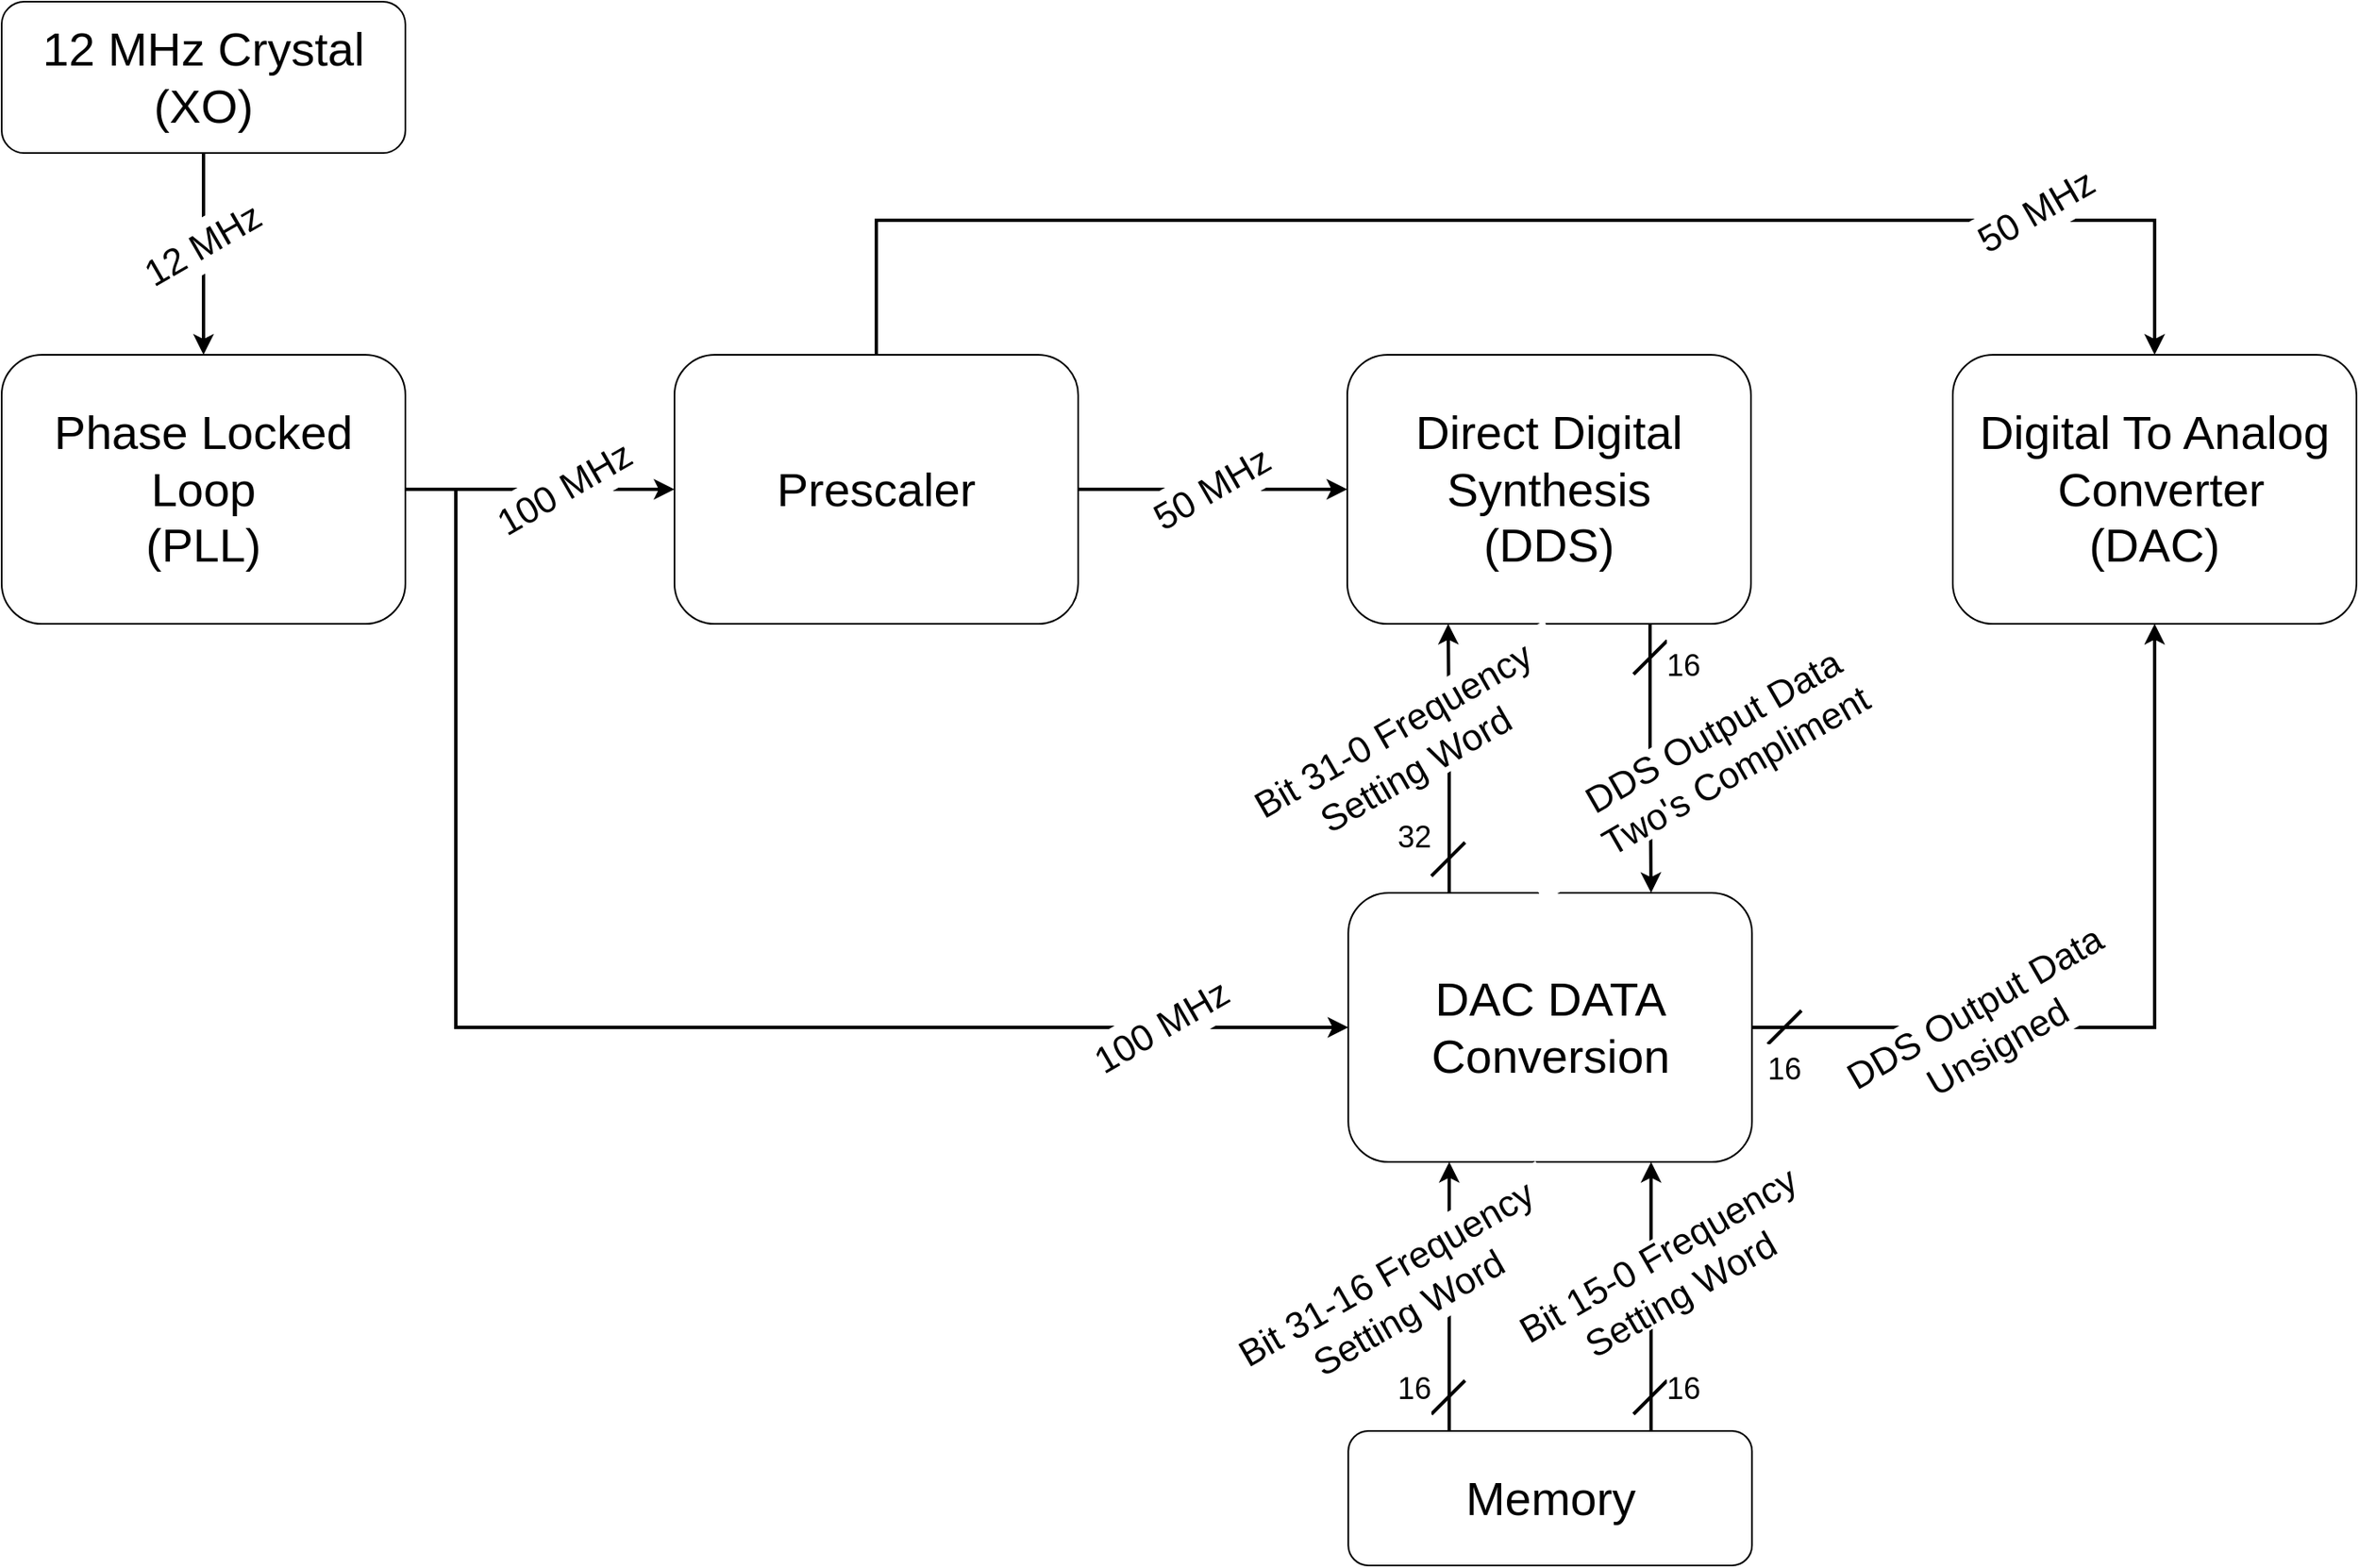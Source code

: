 <mxfile version="24.7.17">
  <diagram name="Side-1" id="XtFJjXzvq0NRr4Yo0cDv">
    <mxGraphModel dx="2626" dy="946" grid="1" gridSize="10" guides="1" tooltips="1" connect="1" arrows="1" fold="1" page="1" pageScale="1" pageWidth="827" pageHeight="1169" math="0" shadow="0">
      <root>
        <mxCell id="0" />
        <mxCell id="1" parent="0" />
        <mxCell id="p8yOOz6nTck4P_ZLcdFX-27" style="edgeStyle=orthogonalEdgeStyle;rounded=0;orthogonalLoop=1;jettySize=auto;html=1;exitX=0.75;exitY=1;exitDx=0;exitDy=0;entryX=0.75;entryY=0;entryDx=0;entryDy=0;strokeWidth=2;" edge="1" parent="1" source="aL1VktPpydI1bxQLMjUp-1" target="p8yOOz6nTck4P_ZLcdFX-3">
          <mxGeometry relative="1" as="geometry" />
        </mxCell>
        <mxCell id="aL1VktPpydI1bxQLMjUp-1" value="&lt;font style=&quot;font-size: 28px;&quot;&gt;Direct Digital&lt;br&gt;Synthesis&lt;br&gt;(DDS)&lt;/font&gt;" style="rounded=1;whiteSpace=wrap;html=1;" parent="1" vertex="1">
          <mxGeometry x="80" y="320" width="240" height="160" as="geometry" />
        </mxCell>
        <mxCell id="p8yOOz6nTck4P_ZLcdFX-2" style="edgeStyle=orthogonalEdgeStyle;rounded=0;orthogonalLoop=1;jettySize=auto;html=1;strokeWidth=2;" edge="1" parent="1" source="aL1VktPpydI1bxQLMjUp-3" target="aL1VktPpydI1bxQLMjUp-4">
          <mxGeometry relative="1" as="geometry" />
        </mxCell>
        <mxCell id="p8yOOz6nTck4P_ZLcdFX-17" style="edgeStyle=orthogonalEdgeStyle;rounded=0;orthogonalLoop=1;jettySize=auto;html=1;entryX=0;entryY=0.5;entryDx=0;entryDy=0;strokeWidth=2;" edge="1" parent="1" source="aL1VktPpydI1bxQLMjUp-3" target="p8yOOz6nTck4P_ZLcdFX-3">
          <mxGeometry relative="1" as="geometry">
            <Array as="points">
              <mxPoint x="-450" y="400" />
              <mxPoint x="-450" y="720" />
            </Array>
          </mxGeometry>
        </mxCell>
        <mxCell id="aL1VktPpydI1bxQLMjUp-3" value="&lt;span style=&quot;font-size: 28px;&quot;&gt;Phase Locked Loop&lt;br style=&quot;&quot;&gt;(PLL)&lt;/span&gt;" style="rounded=1;whiteSpace=wrap;html=1;fontSize=22;" parent="1" vertex="1">
          <mxGeometry x="-720" y="320" width="240" height="160" as="geometry" />
        </mxCell>
        <mxCell id="p8yOOz6nTck4P_ZLcdFX-10" style="edgeStyle=orthogonalEdgeStyle;rounded=0;orthogonalLoop=1;jettySize=auto;html=1;entryX=0;entryY=0.5;entryDx=0;entryDy=0;strokeWidth=2;exitX=1;exitY=0.5;exitDx=0;exitDy=0;" edge="1" parent="1" source="aL1VktPpydI1bxQLMjUp-4" target="aL1VktPpydI1bxQLMjUp-1">
          <mxGeometry relative="1" as="geometry">
            <Array as="points">
              <mxPoint x="80" y="400" />
            </Array>
          </mxGeometry>
        </mxCell>
        <mxCell id="p8yOOz6nTck4P_ZLcdFX-22" style="edgeStyle=orthogonalEdgeStyle;rounded=0;orthogonalLoop=1;jettySize=auto;html=1;exitX=0.5;exitY=0;exitDx=0;exitDy=0;entryX=0.5;entryY=0;entryDx=0;entryDy=0;strokeWidth=2;" edge="1" parent="1" source="aL1VktPpydI1bxQLMjUp-4" target="aL1VktPpydI1bxQLMjUp-6">
          <mxGeometry relative="1" as="geometry">
            <Array as="points">
              <mxPoint x="-200" y="240" />
              <mxPoint x="560" y="240" />
            </Array>
          </mxGeometry>
        </mxCell>
        <mxCell id="aL1VktPpydI1bxQLMjUp-4" value="&lt;span style=&quot;font-size: 28px;&quot;&gt;Prescaler&lt;/span&gt;" style="rounded=1;whiteSpace=wrap;html=1;fontSize=28;" parent="1" vertex="1">
          <mxGeometry x="-320" y="320" width="240" height="160" as="geometry" />
        </mxCell>
        <mxCell id="aL1VktPpydI1bxQLMjUp-6" value="&lt;span style=&quot;font-size: 28px;&quot;&gt;Digital To Analog&lt;br&gt;&amp;nbsp;Converter&lt;br&gt;(DAC)&lt;/span&gt;" style="rounded=1;whiteSpace=wrap;html=1;" parent="1" vertex="1">
          <mxGeometry x="440" y="320" width="240" height="160" as="geometry" />
        </mxCell>
        <mxCell id="p8yOOz6nTck4P_ZLcdFX-4" style="edgeStyle=orthogonalEdgeStyle;rounded=0;orthogonalLoop=1;jettySize=auto;html=1;exitX=0.75;exitY=0;exitDx=0;exitDy=0;entryX=0.75;entryY=1;entryDx=0;entryDy=0;strokeWidth=2;" edge="1" parent="1" source="aL1VktPpydI1bxQLMjUp-7" target="p8yOOz6nTck4P_ZLcdFX-3">
          <mxGeometry relative="1" as="geometry" />
        </mxCell>
        <mxCell id="p8yOOz6nTck4P_ZLcdFX-5" style="edgeStyle=orthogonalEdgeStyle;rounded=0;orthogonalLoop=1;jettySize=auto;html=1;exitX=0.25;exitY=0;exitDx=0;exitDy=0;entryX=0.25;entryY=1;entryDx=0;entryDy=0;strokeWidth=2;" edge="1" parent="1" source="aL1VktPpydI1bxQLMjUp-7" target="p8yOOz6nTck4P_ZLcdFX-3">
          <mxGeometry relative="1" as="geometry" />
        </mxCell>
        <mxCell id="aL1VktPpydI1bxQLMjUp-7" value="&lt;font style=&quot;font-size: 28px;&quot;&gt;Memory&lt;/font&gt;" style="rounded=1;whiteSpace=wrap;html=1;" parent="1" vertex="1">
          <mxGeometry x="80.62" y="960" width="240" height="80" as="geometry" />
        </mxCell>
        <mxCell id="aL1VktPpydI1bxQLMjUp-30" style="edgeStyle=orthogonalEdgeStyle;rounded=0;orthogonalLoop=1;jettySize=auto;html=1;entryX=0.5;entryY=0;entryDx=0;entryDy=0;strokeWidth=2;" parent="1" source="aL1VktPpydI1bxQLMjUp-8" target="aL1VktPpydI1bxQLMjUp-3" edge="1">
          <mxGeometry relative="1" as="geometry" />
        </mxCell>
        <mxCell id="aL1VktPpydI1bxQLMjUp-8" value="&lt;span style=&quot;font-size: 28px;&quot;&gt;12 MHz Crystal&lt;br&gt;(XO)&lt;/span&gt;" style="rounded=1;whiteSpace=wrap;html=1;" parent="1" vertex="1">
          <mxGeometry x="-720" y="110" width="240" height="90" as="geometry" />
        </mxCell>
        <mxCell id="aL1VktPpydI1bxQLMjUp-31" value="&lt;span style=&quot;font-size: 22px;&quot;&gt;12 MHz&lt;/span&gt;" style="text;strokeColor=none;align=center;fillColor=default;html=1;verticalAlign=middle;whiteSpace=wrap;rounded=0;rotation=-30;fontSize=22;" parent="1" vertex="1">
          <mxGeometry x="-640" y="240.0" width="80" height="30" as="geometry" />
        </mxCell>
        <mxCell id="aL1VktPpydI1bxQLMjUp-33" value="&lt;span style=&quot;font-size: 22px;&quot;&gt;100 MHz&lt;/span&gt;" style="text;strokeColor=none;align=center;fillColor=default;html=1;verticalAlign=middle;whiteSpace=wrap;rounded=0;rotation=-30;fontSize=22;" parent="1" vertex="1">
          <mxGeometry x="-440" y="385" width="110" height="30" as="geometry" />
        </mxCell>
        <mxCell id="p8yOOz6nTck4P_ZLcdFX-25" style="edgeStyle=orthogonalEdgeStyle;rounded=0;orthogonalLoop=1;jettySize=auto;html=1;exitX=0.25;exitY=0;exitDx=0;exitDy=0;entryX=0.25;entryY=1;entryDx=0;entryDy=0;strokeWidth=2;" edge="1" parent="1" source="p8yOOz6nTck4P_ZLcdFX-3" target="aL1VktPpydI1bxQLMjUp-1">
          <mxGeometry relative="1" as="geometry" />
        </mxCell>
        <mxCell id="p8yOOz6nTck4P_ZLcdFX-29" style="edgeStyle=orthogonalEdgeStyle;rounded=0;orthogonalLoop=1;jettySize=auto;html=1;entryX=0.5;entryY=1;entryDx=0;entryDy=0;strokeWidth=2;" edge="1" parent="1" source="p8yOOz6nTck4P_ZLcdFX-3" target="aL1VktPpydI1bxQLMjUp-6">
          <mxGeometry relative="1" as="geometry" />
        </mxCell>
        <mxCell id="p8yOOz6nTck4P_ZLcdFX-3" value="&lt;span style=&quot;font-size: 28px;&quot;&gt;DAC DATA&lt;br&gt;Conversion&lt;/span&gt;" style="rounded=1;whiteSpace=wrap;html=1;" vertex="1" parent="1">
          <mxGeometry x="80.62" y="640" width="240" height="160" as="geometry" />
        </mxCell>
        <mxCell id="p8yOOz6nTck4P_ZLcdFX-6" value="&lt;font style=&quot;font-size: 22px;&quot;&gt;Bit 31-16 Frequency Setting Word&lt;/font&gt;" style="text;strokeColor=none;align=center;fillColor=default;html=1;verticalAlign=middle;whiteSpace=wrap;rounded=0;rotation=-30;" vertex="1" parent="1">
          <mxGeometry x="0.23" y="850.84" width="220" height="54.39" as="geometry" />
        </mxCell>
        <mxCell id="p8yOOz6nTck4P_ZLcdFX-7" value="&lt;span style=&quot;font-size: 22px;&quot;&gt;Bit 15-0 Frequency Setting Word&lt;/span&gt;" style="text;strokeColor=none;align=center;fillColor=default;html=1;verticalAlign=middle;whiteSpace=wrap;rounded=0;rotation=-30;fontSize=22;" vertex="1" parent="1">
          <mxGeometry x="174.35" y="843.58" width="194.81" height="46.2" as="geometry" />
        </mxCell>
        <mxCell id="p8yOOz6nTck4P_ZLcdFX-13" value="&lt;span style=&quot;font-size: 22px;&quot;&gt;50 MHz&lt;/span&gt;" style="text;strokeColor=none;align=center;fillColor=default;html=1;verticalAlign=middle;whiteSpace=wrap;rounded=0;rotation=-30;fontSize=22;" vertex="1" parent="1">
          <mxGeometry x="-40" y="385.0" width="80" height="30" as="geometry" />
        </mxCell>
        <mxCell id="p8yOOz6nTck4P_ZLcdFX-18" value="&lt;span style=&quot;font-size: 22px;&quot;&gt;100 MHz&lt;/span&gt;" style="text;strokeColor=none;align=center;fillColor=default;html=1;verticalAlign=middle;whiteSpace=wrap;rounded=0;rotation=-30;fontSize=22;" vertex="1" parent="1">
          <mxGeometry x="-80" y="705" width="100" height="30" as="geometry" />
        </mxCell>
        <mxCell id="p8yOOz6nTck4P_ZLcdFX-23" value="&lt;span style=&quot;font-size: 22px;&quot;&gt;50 MHz&lt;/span&gt;" style="text;strokeColor=none;align=center;fillColor=default;html=1;verticalAlign=middle;whiteSpace=wrap;rounded=0;rotation=-30;fontSize=22;" vertex="1" parent="1">
          <mxGeometry x="450" y="220.0" width="80" height="30" as="geometry" />
        </mxCell>
        <mxCell id="p8yOOz6nTck4P_ZLcdFX-26" value="&lt;span style=&quot;font-size: 22px;&quot;&gt;Bit 31-0 Frequency Setting Word&lt;/span&gt;" style="text;strokeColor=none;align=center;fillColor=default;html=1;verticalAlign=middle;whiteSpace=wrap;rounded=0;rotation=-30;fontSize=22;" vertex="1" parent="1">
          <mxGeometry x="4.09" y="529.81" width="220" height="49.83" as="geometry" />
        </mxCell>
        <mxCell id="p8yOOz6nTck4P_ZLcdFX-28" value="&lt;span style=&quot;font-size: 22px;&quot;&gt;DDS Output Data&lt;br style=&quot;font-size: 22px;&quot;&gt;Two&#39;s Compliment&lt;/span&gt;" style="text;strokeColor=none;align=center;fillColor=default;html=1;verticalAlign=middle;whiteSpace=wrap;rounded=0;rotation=-30;fontSize=22;" vertex="1" parent="1">
          <mxGeometry x="166.55" y="532.31" width="274.81" height="47.33" as="geometry" />
        </mxCell>
        <mxCell id="p8yOOz6nTck4P_ZLcdFX-30" value="&lt;span style=&quot;font-size: 22px;&quot;&gt;DDS Output Data&lt;br style=&quot;font-size: 22px;&quot;&gt;Unsigned&lt;/span&gt;" style="text;strokeColor=none;align=center;fillColor=default;html=1;verticalAlign=middle;whiteSpace=wrap;rounded=0;rotation=-30;fontSize=22;" vertex="1" parent="1">
          <mxGeometry x="370" y="693.28" width="180" height="53.45" as="geometry" />
        </mxCell>
        <mxCell id="p8yOOz6nTck4P_ZLcdFX-32" value="" style="endArrow=none;html=1;rounded=0;strokeWidth=2;" edge="1" parent="1">
          <mxGeometry width="50" height="50" relative="1" as="geometry">
            <mxPoint x="330" y="730" as="sourcePoint" />
            <mxPoint x="350" y="710" as="targetPoint" />
          </mxGeometry>
        </mxCell>
        <mxCell id="p8yOOz6nTck4P_ZLcdFX-33" value="" style="endArrow=none;html=1;rounded=0;strokeWidth=2;" edge="1" parent="1">
          <mxGeometry width="50" height="50" relative="1" as="geometry">
            <mxPoint x="250.19" y="950" as="sourcePoint" />
            <mxPoint x="270.19" y="930" as="targetPoint" />
          </mxGeometry>
        </mxCell>
        <mxCell id="p8yOOz6nTck4P_ZLcdFX-34" value="" style="endArrow=none;html=1;rounded=0;strokeWidth=2;" edge="1" parent="1">
          <mxGeometry width="50" height="50" relative="1" as="geometry">
            <mxPoint x="130" y="950" as="sourcePoint" />
            <mxPoint x="150" y="930" as="targetPoint" />
          </mxGeometry>
        </mxCell>
        <mxCell id="p8yOOz6nTck4P_ZLcdFX-35" value="" style="endArrow=none;html=1;rounded=0;strokeWidth=2;" edge="1" parent="1">
          <mxGeometry width="50" height="50" relative="1" as="geometry">
            <mxPoint x="130" y="630" as="sourcePoint" />
            <mxPoint x="150" y="610" as="targetPoint" />
          </mxGeometry>
        </mxCell>
        <mxCell id="p8yOOz6nTck4P_ZLcdFX-36" value="" style="endArrow=none;html=1;rounded=0;strokeWidth=2;" edge="1" parent="1">
          <mxGeometry width="50" height="50" relative="1" as="geometry">
            <mxPoint x="250.19" y="510" as="sourcePoint" />
            <mxPoint x="270.19" y="490" as="targetPoint" />
          </mxGeometry>
        </mxCell>
        <mxCell id="p8yOOz6nTck4P_ZLcdFX-37" value="&lt;span style=&quot;font-size: 18px;&quot;&gt;32&lt;/span&gt;" style="text;strokeColor=none;align=center;fillColor=default;html=1;verticalAlign=middle;whiteSpace=wrap;rounded=0;rotation=0;" vertex="1" parent="1">
          <mxGeometry x="110" y="591.89" width="20" height="30" as="geometry" />
        </mxCell>
        <mxCell id="p8yOOz6nTck4P_ZLcdFX-38" value="&lt;span style=&quot;font-size: 18px;&quot;&gt;16&lt;/span&gt;" style="text;strokeColor=none;align=center;fillColor=default;html=1;verticalAlign=middle;whiteSpace=wrap;rounded=0;rotation=0;" vertex="1" parent="1">
          <mxGeometry x="270" y="490" width="20" height="30" as="geometry" />
        </mxCell>
        <mxCell id="p8yOOz6nTck4P_ZLcdFX-39" value="&lt;span style=&quot;font-size: 18px;&quot;&gt;16&lt;/span&gt;" style="text;strokeColor=none;align=center;fillColor=default;html=1;verticalAlign=middle;whiteSpace=wrap;rounded=0;rotation=0;" vertex="1" parent="1">
          <mxGeometry x="330" y="730" width="20" height="30" as="geometry" />
        </mxCell>
        <mxCell id="p8yOOz6nTck4P_ZLcdFX-40" value="&lt;span style=&quot;font-size: 18px;&quot;&gt;16&lt;/span&gt;" style="text;strokeColor=none;align=center;fillColor=default;html=1;verticalAlign=middle;whiteSpace=wrap;rounded=0;rotation=0;" vertex="1" parent="1">
          <mxGeometry x="270" y="920" width="20" height="30" as="geometry" />
        </mxCell>
        <mxCell id="p8yOOz6nTck4P_ZLcdFX-41" value="&lt;font style=&quot;font-size: 18px;&quot;&gt;16&lt;/font&gt;" style="text;strokeColor=none;align=center;fillColor=default;html=1;verticalAlign=middle;whiteSpace=wrap;rounded=0;rotation=0;" vertex="1" parent="1">
          <mxGeometry x="110" y="920" width="20" height="30" as="geometry" />
        </mxCell>
      </root>
    </mxGraphModel>
  </diagram>
</mxfile>
